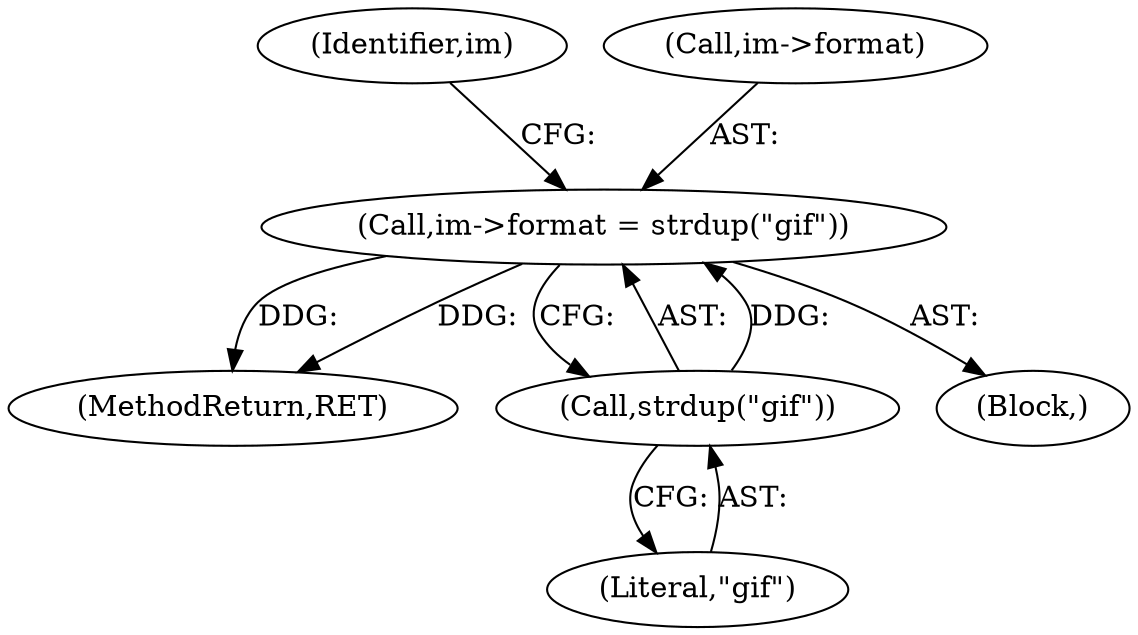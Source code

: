 digraph "0_enlightment_1f9b0b32728803a1578e658cd0955df773e34f49@API" {
"1000431" [label="(Call,im->format = strdup(\"gif\"))"];
"1000435" [label="(Call,strdup(\"gif\"))"];
"1000435" [label="(Call,strdup(\"gif\"))"];
"1000436" [label="(Literal,\"gif\")"];
"1000440" [label="(Identifier,im)"];
"1000727" [label="(MethodReturn,RET)"];
"1000431" [label="(Call,im->format = strdup(\"gif\"))"];
"1000432" [label="(Call,im->format)"];
"1000114" [label="(Block,)"];
"1000431" -> "1000114"  [label="AST: "];
"1000431" -> "1000435"  [label="CFG: "];
"1000432" -> "1000431"  [label="AST: "];
"1000435" -> "1000431"  [label="AST: "];
"1000440" -> "1000431"  [label="CFG: "];
"1000431" -> "1000727"  [label="DDG: "];
"1000431" -> "1000727"  [label="DDG: "];
"1000435" -> "1000431"  [label="DDG: "];
"1000435" -> "1000436"  [label="CFG: "];
"1000436" -> "1000435"  [label="AST: "];
}
